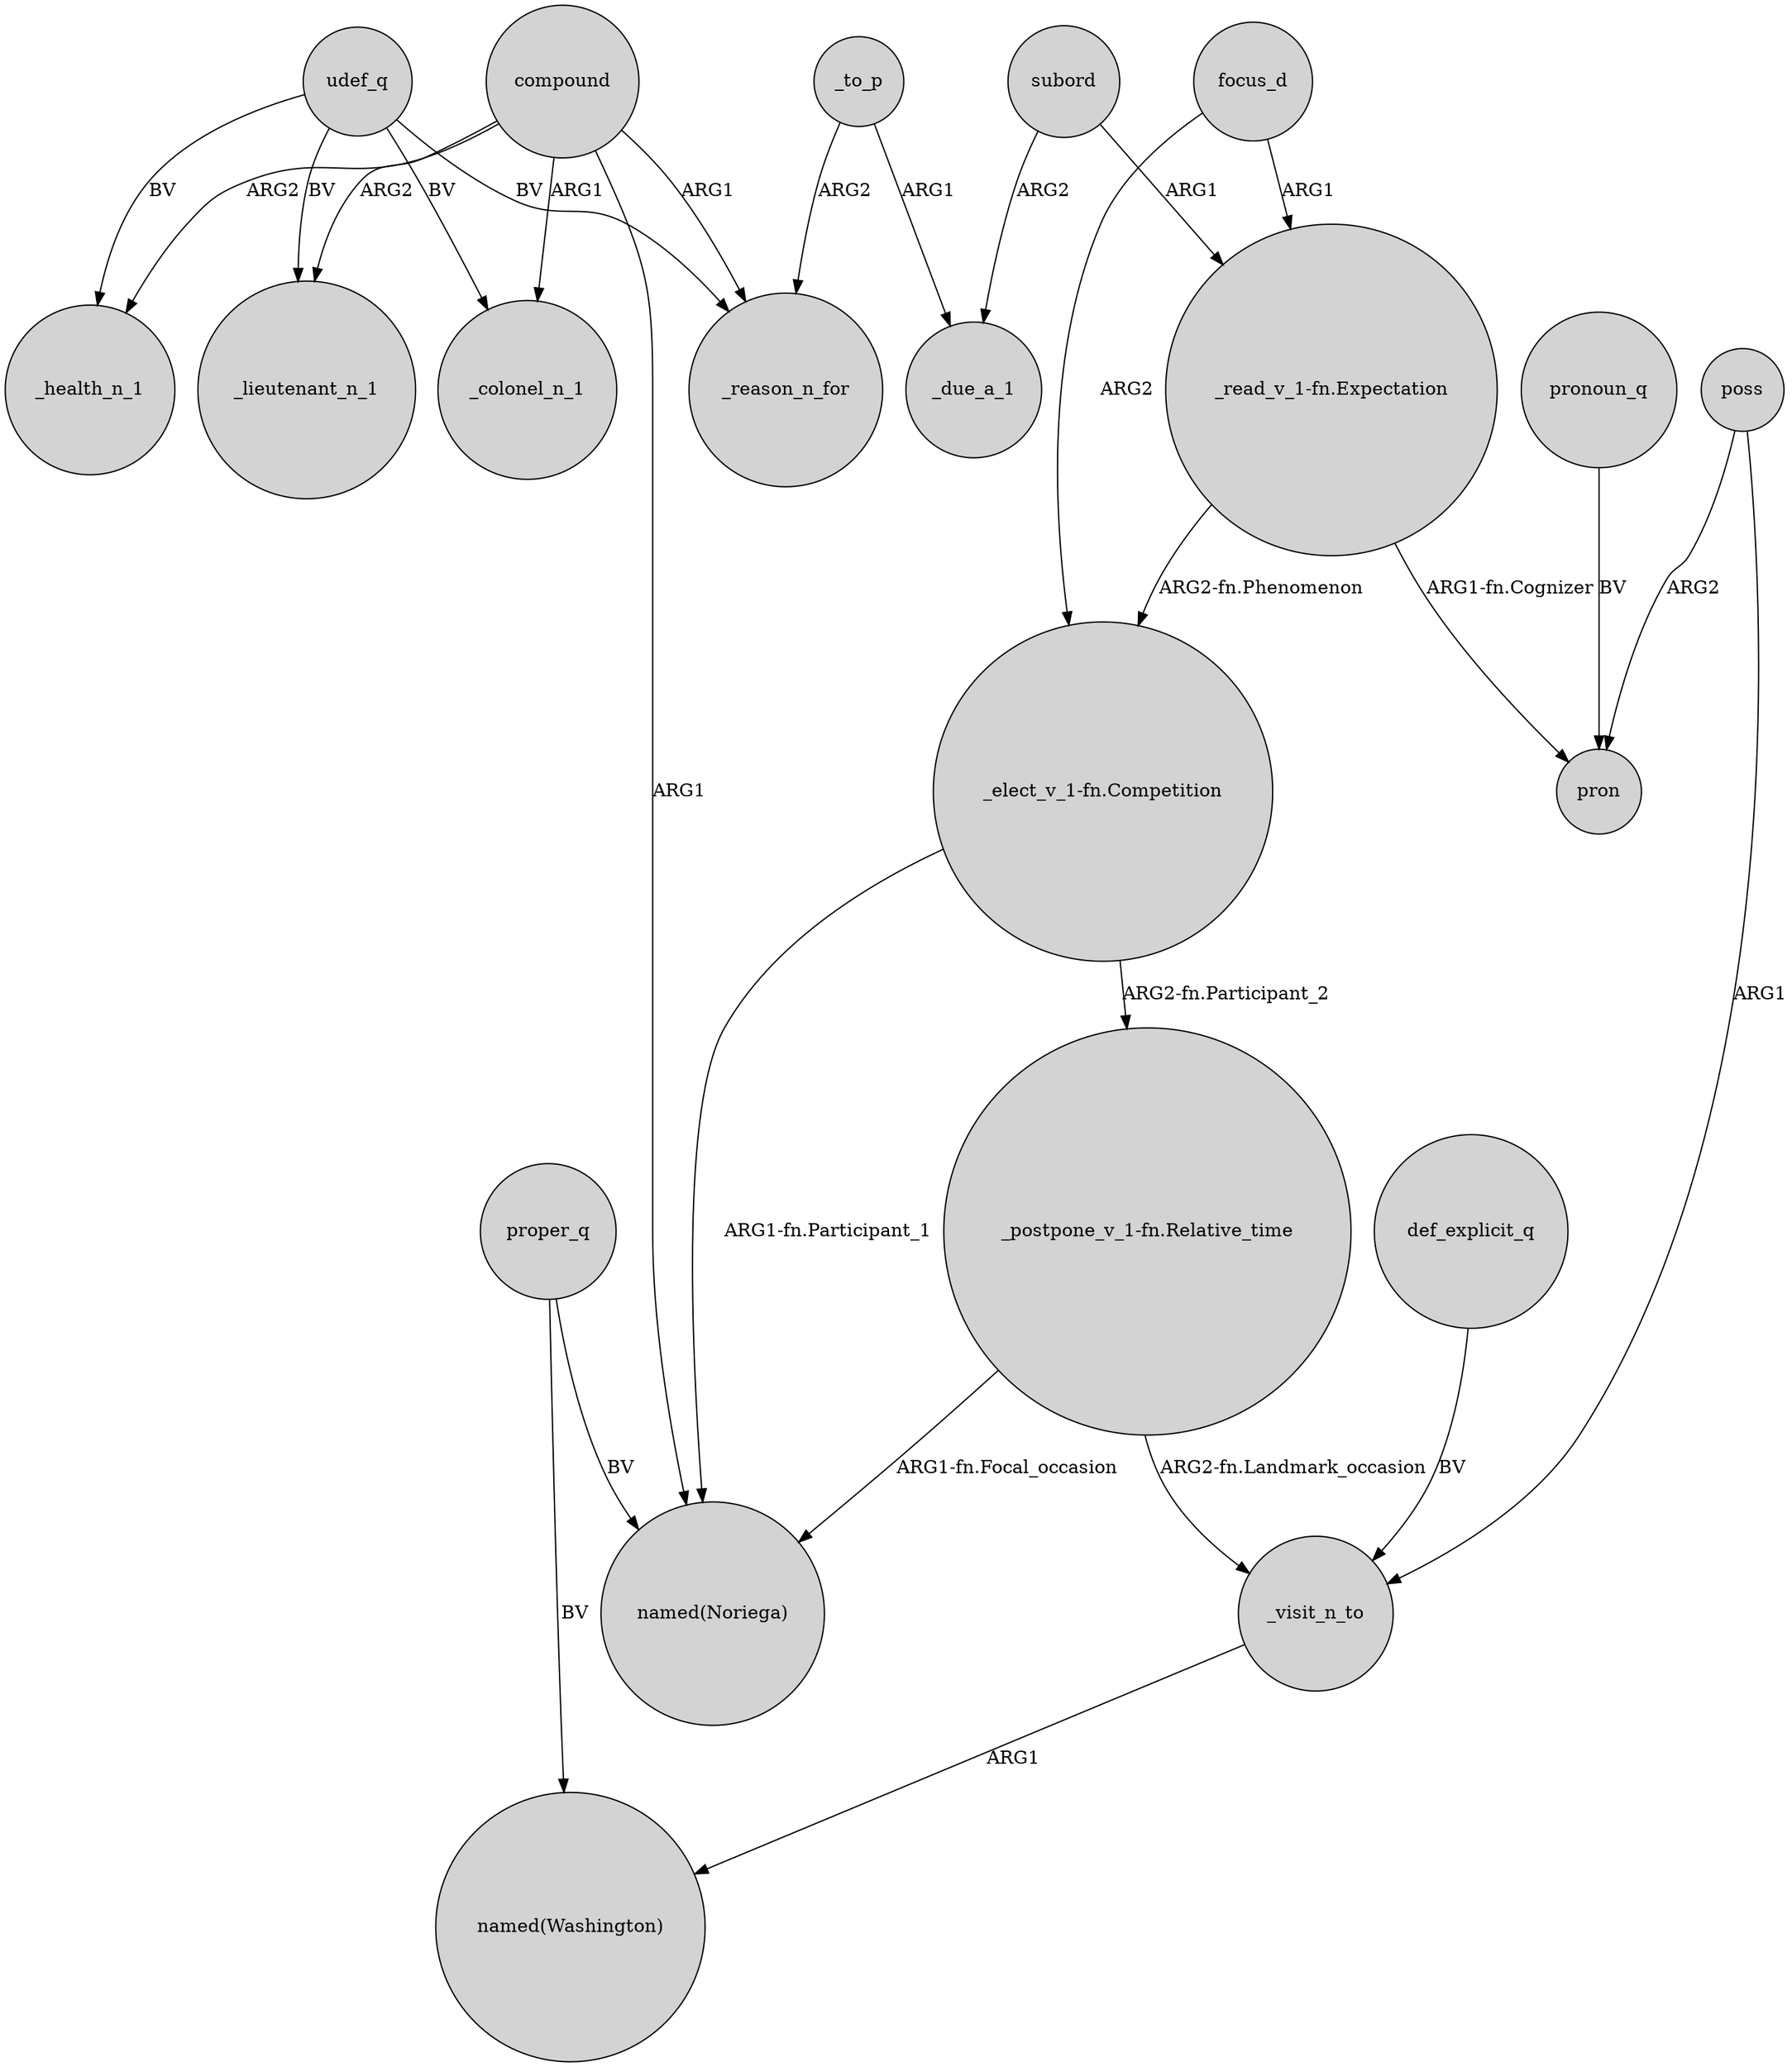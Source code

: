 digraph {
	node [shape=circle style=filled]
	udef_q -> _health_n_1 [label=BV]
	_visit_n_to -> "named(Washington)" [label=ARG1]
	compound -> "named(Noriega)" [label=ARG1]
	_to_p -> _reason_n_for [label=ARG2]
	subord -> _due_a_1 [label=ARG2]
	compound -> _health_n_1 [label=ARG2]
	"_read_v_1-fn.Expectation" -> "_elect_v_1-fn.Competition" [label="ARG2-fn.Phenomenon"]
	compound -> _reason_n_for [label=ARG1]
	compound -> _colonel_n_1 [label=ARG1]
	"_postpone_v_1-fn.Relative_time" -> _visit_n_to [label="ARG2-fn.Landmark_occasion"]
	pronoun_q -> pron [label=BV]
	poss -> pron [label=ARG2]
	compound -> _lieutenant_n_1 [label=ARG2]
	_to_p -> _due_a_1 [label=ARG1]
	"_elect_v_1-fn.Competition" -> "_postpone_v_1-fn.Relative_time" [label="ARG2-fn.Participant_2"]
	udef_q -> _reason_n_for [label=BV]
	udef_q -> _lieutenant_n_1 [label=BV]
	proper_q -> "named(Washington)" [label=BV]
	def_explicit_q -> _visit_n_to [label=BV]
	focus_d -> "_read_v_1-fn.Expectation" [label=ARG1]
	"_elect_v_1-fn.Competition" -> "named(Noriega)" [label="ARG1-fn.Participant_1"]
	"_postpone_v_1-fn.Relative_time" -> "named(Noriega)" [label="ARG1-fn.Focal_occasion"]
	udef_q -> _colonel_n_1 [label=BV]
	subord -> "_read_v_1-fn.Expectation" [label=ARG1]
	"_read_v_1-fn.Expectation" -> pron [label="ARG1-fn.Cognizer"]
	focus_d -> "_elect_v_1-fn.Competition" [label=ARG2]
	proper_q -> "named(Noriega)" [label=BV]
	poss -> _visit_n_to [label=ARG1]
}
